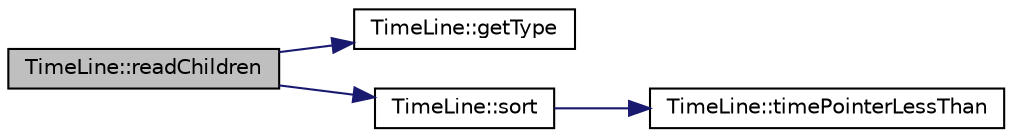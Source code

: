 digraph "TimeLine::readChildren"
{
 // INTERACTIVE_SVG=YES
  edge [fontname="Helvetica",fontsize="10",labelfontname="Helvetica",labelfontsize="10"];
  node [fontname="Helvetica",fontsize="10",shape=record];
  rankdir="LR";
  Node1 [label="TimeLine::readChildren",height=0.2,width=0.4,color="black", fillcolor="grey75", style="filled", fontcolor="black"];
  Node1 -> Node2 [color="midnightblue",fontsize="10",style="solid",fontname="Helvetica"];
  Node2 [label="TimeLine::getType",height=0.2,width=0.4,color="black", fillcolor="white", style="filled",URL="$dc/df5/class_time_line.html#ae1e32c5acfba7529fe16d130cf015a7c"];
  Node1 -> Node3 [color="midnightblue",fontsize="10",style="solid",fontname="Helvetica"];
  Node3 [label="TimeLine::sort",height=0.2,width=0.4,color="black", fillcolor="white", style="filled",URL="$dc/df5/class_time_line.html#a169e261726780bf71a956b4fea71a86a"];
  Node3 -> Node4 [color="midnightblue",fontsize="10",style="solid",fontname="Helvetica"];
  Node4 [label="TimeLine::timePointerLessThan",height=0.2,width=0.4,color="black", fillcolor="white", style="filled",URL="$dc/df5/class_time_line.html#aba921cc4d4875f7eba0128d2ca7622ff"];
}
